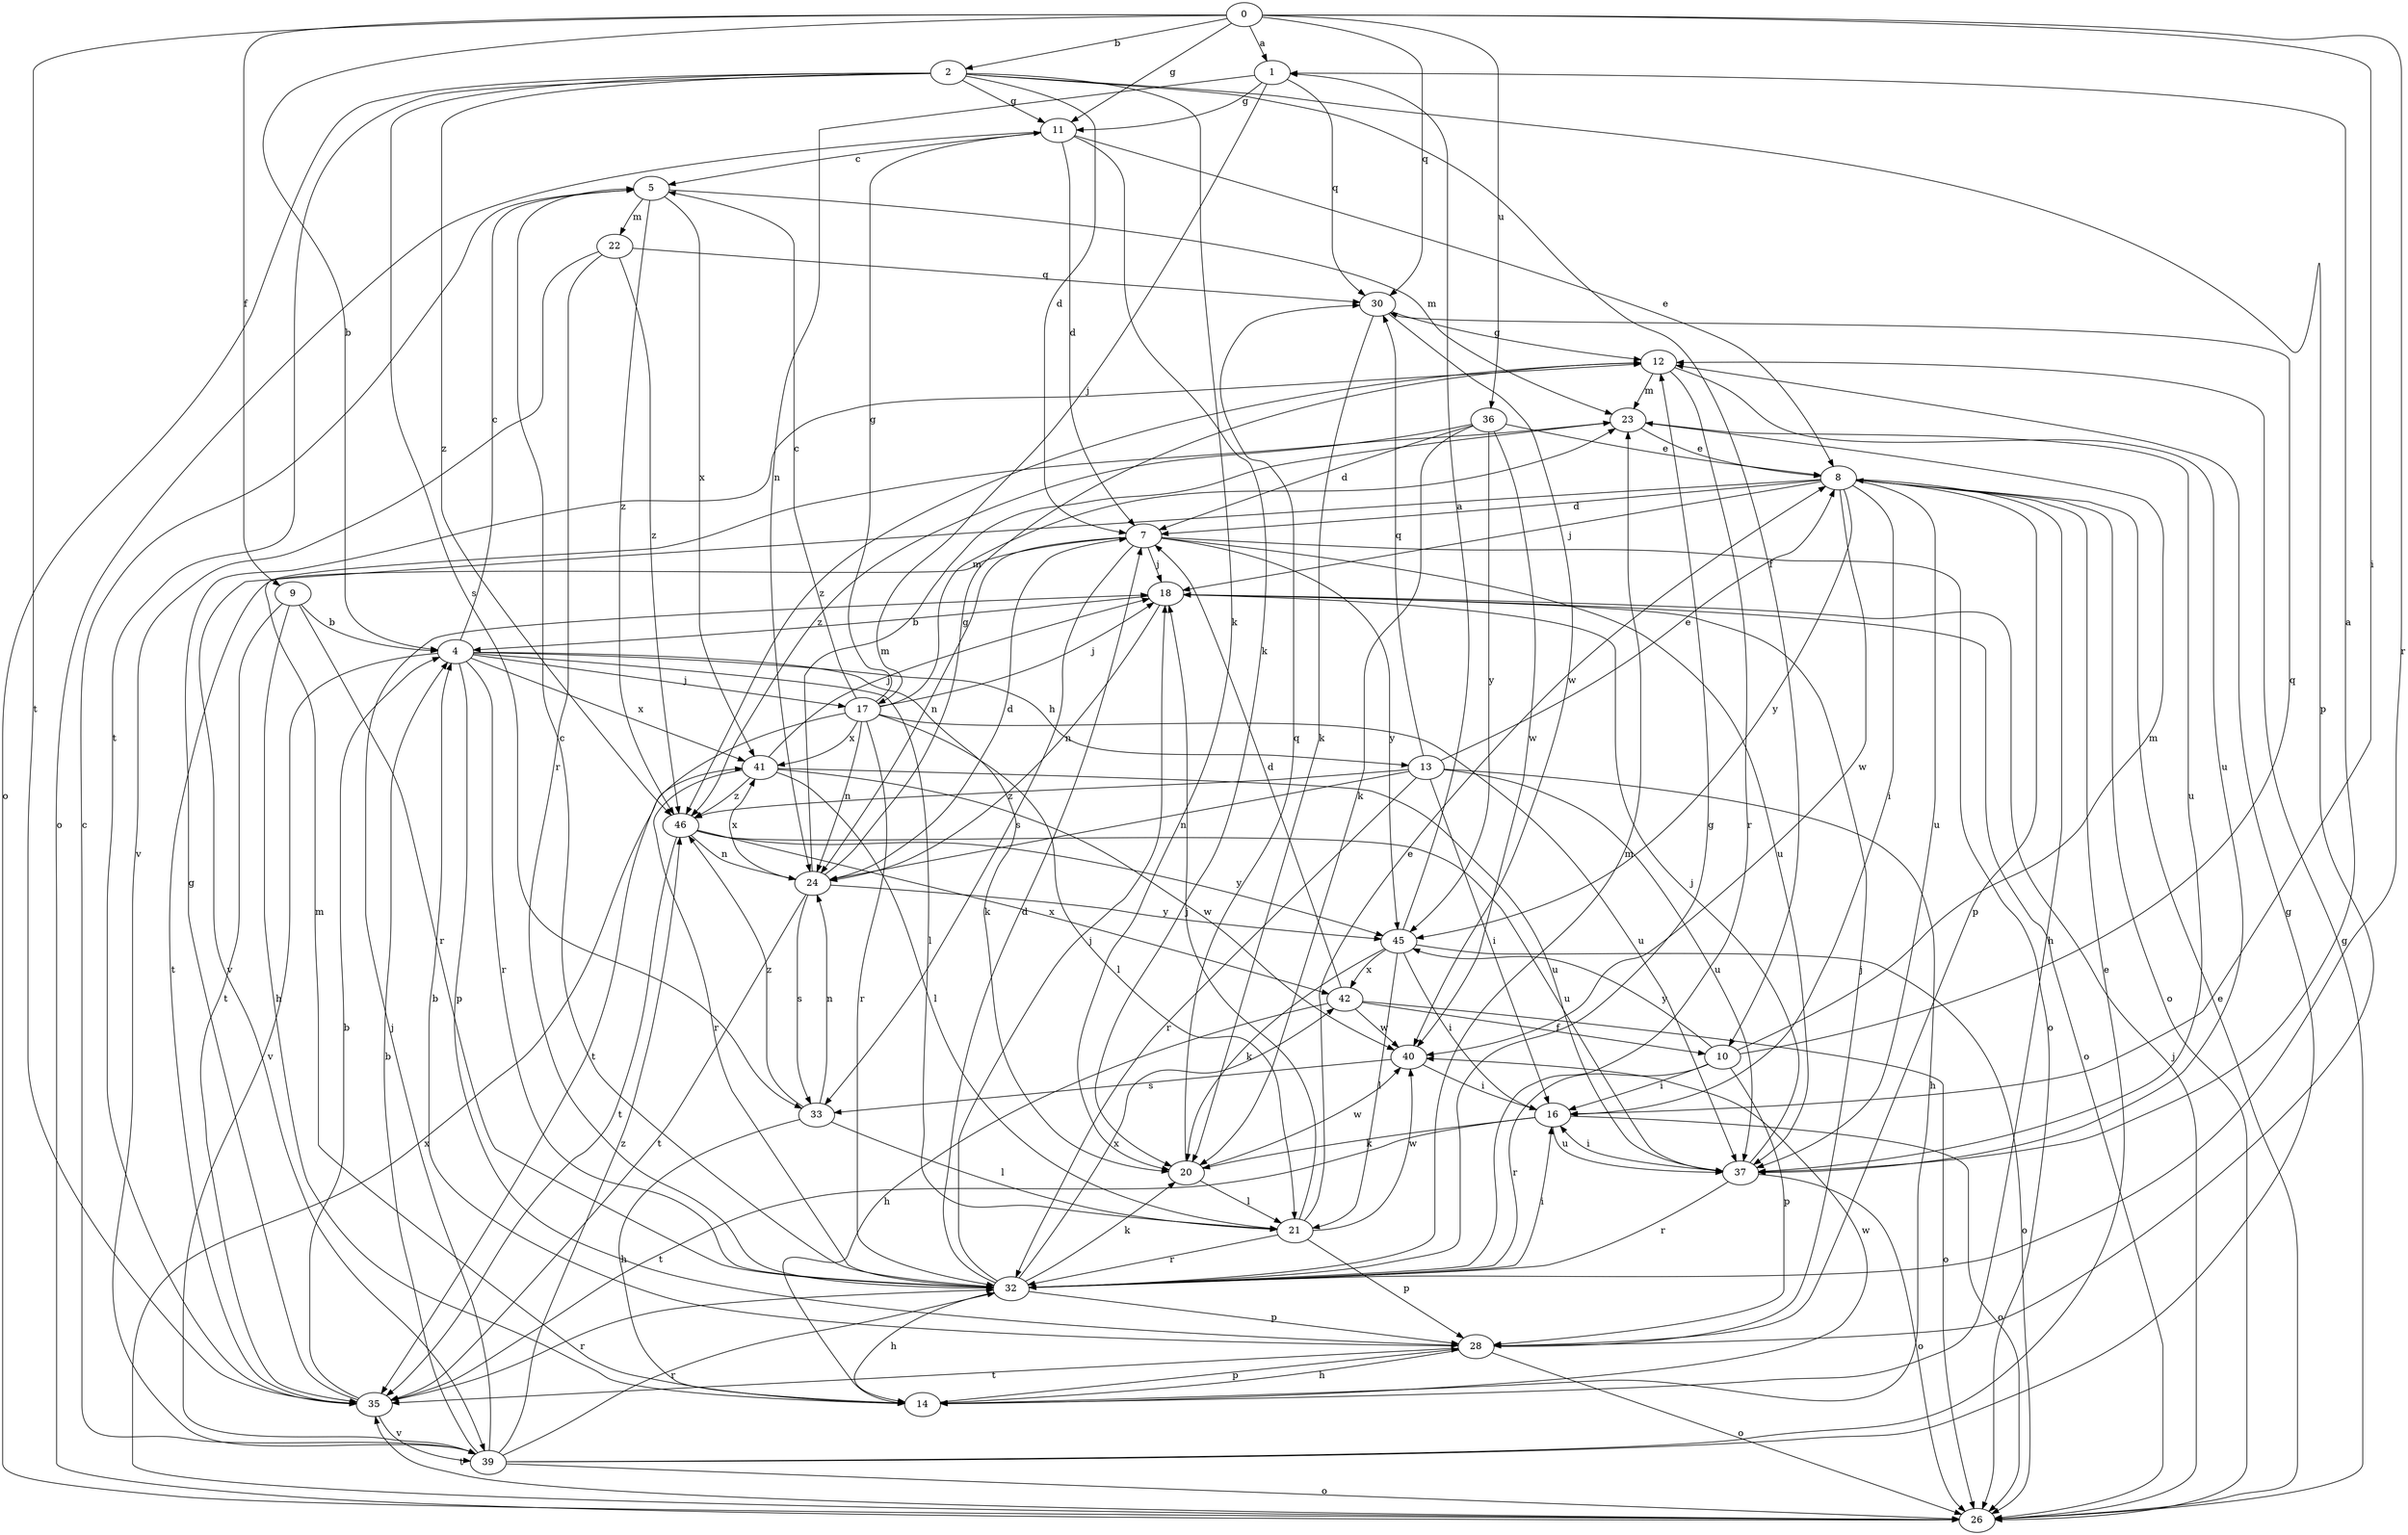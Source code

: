 strict digraph  {
0;
1;
2;
4;
5;
7;
8;
9;
10;
11;
12;
13;
14;
16;
17;
18;
20;
21;
22;
23;
24;
26;
28;
30;
32;
33;
35;
36;
37;
39;
40;
41;
42;
45;
46;
0 -> 1  [label=a];
0 -> 2  [label=b];
0 -> 4  [label=b];
0 -> 9  [label=f];
0 -> 11  [label=g];
0 -> 16  [label=i];
0 -> 30  [label=q];
0 -> 32  [label=r];
0 -> 35  [label=t];
0 -> 36  [label=u];
1 -> 11  [label=g];
1 -> 17  [label=j];
1 -> 24  [label=n];
1 -> 30  [label=q];
2 -> 7  [label=d];
2 -> 10  [label=f];
2 -> 11  [label=g];
2 -> 20  [label=k];
2 -> 26  [label=o];
2 -> 28  [label=p];
2 -> 33  [label=s];
2 -> 35  [label=t];
2 -> 46  [label=z];
4 -> 5  [label=c];
4 -> 13  [label=h];
4 -> 17  [label=j];
4 -> 20  [label=k];
4 -> 21  [label=l];
4 -> 28  [label=p];
4 -> 32  [label=r];
4 -> 39  [label=v];
4 -> 41  [label=x];
5 -> 22  [label=m];
5 -> 23  [label=m];
5 -> 41  [label=x];
5 -> 46  [label=z];
7 -> 18  [label=j];
7 -> 24  [label=n];
7 -> 26  [label=o];
7 -> 33  [label=s];
7 -> 35  [label=t];
7 -> 37  [label=u];
7 -> 45  [label=y];
8 -> 7  [label=d];
8 -> 14  [label=h];
8 -> 16  [label=i];
8 -> 18  [label=j];
8 -> 26  [label=o];
8 -> 28  [label=p];
8 -> 37  [label=u];
8 -> 39  [label=v];
8 -> 40  [label=w];
8 -> 45  [label=y];
9 -> 4  [label=b];
9 -> 14  [label=h];
9 -> 32  [label=r];
9 -> 35  [label=t];
10 -> 16  [label=i];
10 -> 23  [label=m];
10 -> 28  [label=p];
10 -> 30  [label=q];
10 -> 32  [label=r];
10 -> 45  [label=y];
11 -> 5  [label=c];
11 -> 7  [label=d];
11 -> 8  [label=e];
11 -> 20  [label=k];
11 -> 26  [label=o];
12 -> 23  [label=m];
12 -> 32  [label=r];
12 -> 37  [label=u];
12 -> 46  [label=z];
13 -> 8  [label=e];
13 -> 14  [label=h];
13 -> 16  [label=i];
13 -> 24  [label=n];
13 -> 30  [label=q];
13 -> 32  [label=r];
13 -> 37  [label=u];
13 -> 46  [label=z];
14 -> 23  [label=m];
14 -> 28  [label=p];
14 -> 40  [label=w];
16 -> 20  [label=k];
16 -> 26  [label=o];
16 -> 35  [label=t];
16 -> 37  [label=u];
17 -> 5  [label=c];
17 -> 11  [label=g];
17 -> 18  [label=j];
17 -> 21  [label=l];
17 -> 23  [label=m];
17 -> 24  [label=n];
17 -> 32  [label=r];
17 -> 35  [label=t];
17 -> 37  [label=u];
17 -> 41  [label=x];
18 -> 4  [label=b];
18 -> 24  [label=n];
18 -> 26  [label=o];
20 -> 21  [label=l];
20 -> 30  [label=q];
20 -> 40  [label=w];
21 -> 8  [label=e];
21 -> 18  [label=j];
21 -> 28  [label=p];
21 -> 32  [label=r];
21 -> 40  [label=w];
22 -> 30  [label=q];
22 -> 32  [label=r];
22 -> 39  [label=v];
22 -> 46  [label=z];
23 -> 8  [label=e];
23 -> 37  [label=u];
24 -> 7  [label=d];
24 -> 12  [label=g];
24 -> 23  [label=m];
24 -> 33  [label=s];
24 -> 35  [label=t];
24 -> 41  [label=x];
24 -> 45  [label=y];
26 -> 8  [label=e];
26 -> 12  [label=g];
26 -> 18  [label=j];
26 -> 35  [label=t];
26 -> 41  [label=x];
28 -> 4  [label=b];
28 -> 14  [label=h];
28 -> 18  [label=j];
28 -> 26  [label=o];
28 -> 35  [label=t];
30 -> 12  [label=g];
30 -> 20  [label=k];
30 -> 40  [label=w];
32 -> 5  [label=c];
32 -> 7  [label=d];
32 -> 12  [label=g];
32 -> 14  [label=h];
32 -> 16  [label=i];
32 -> 18  [label=j];
32 -> 20  [label=k];
32 -> 23  [label=m];
32 -> 28  [label=p];
32 -> 42  [label=x];
33 -> 14  [label=h];
33 -> 21  [label=l];
33 -> 24  [label=n];
33 -> 46  [label=z];
35 -> 4  [label=b];
35 -> 12  [label=g];
35 -> 32  [label=r];
35 -> 39  [label=v];
36 -> 7  [label=d];
36 -> 8  [label=e];
36 -> 20  [label=k];
36 -> 40  [label=w];
36 -> 45  [label=y];
36 -> 46  [label=z];
37 -> 1  [label=a];
37 -> 16  [label=i];
37 -> 18  [label=j];
37 -> 26  [label=o];
37 -> 32  [label=r];
39 -> 4  [label=b];
39 -> 5  [label=c];
39 -> 8  [label=e];
39 -> 12  [label=g];
39 -> 18  [label=j];
39 -> 26  [label=o];
39 -> 32  [label=r];
39 -> 46  [label=z];
40 -> 16  [label=i];
40 -> 33  [label=s];
41 -> 18  [label=j];
41 -> 21  [label=l];
41 -> 32  [label=r];
41 -> 37  [label=u];
41 -> 40  [label=w];
41 -> 46  [label=z];
42 -> 7  [label=d];
42 -> 10  [label=f];
42 -> 14  [label=h];
42 -> 26  [label=o];
42 -> 40  [label=w];
45 -> 1  [label=a];
45 -> 16  [label=i];
45 -> 20  [label=k];
45 -> 21  [label=l];
45 -> 26  [label=o];
45 -> 42  [label=x];
46 -> 24  [label=n];
46 -> 35  [label=t];
46 -> 37  [label=u];
46 -> 42  [label=x];
46 -> 45  [label=y];
}
